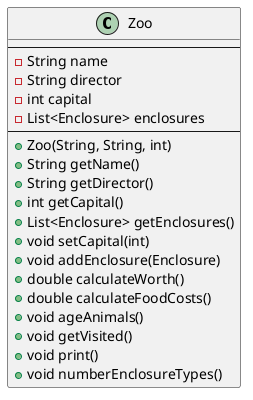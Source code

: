 @startuml Zoo
class Zoo {
    ----
    -String name
    -String director
    -int capital
    -List<Enclosure> enclosures
    ----
    +Zoo(String, String, int)
    +String getName()
    +String getDirector()
    +int getCapital()
    +List<Enclosure> getEnclosures()
    +void setCapital(int)
    +void addEnclosure(Enclosure)
    +double calculateWorth()
    +double calculateFoodCosts()
    +void ageAnimals()
    +void getVisited()
    +void print()
    +void numberEnclosureTypes()
}
@enduml
